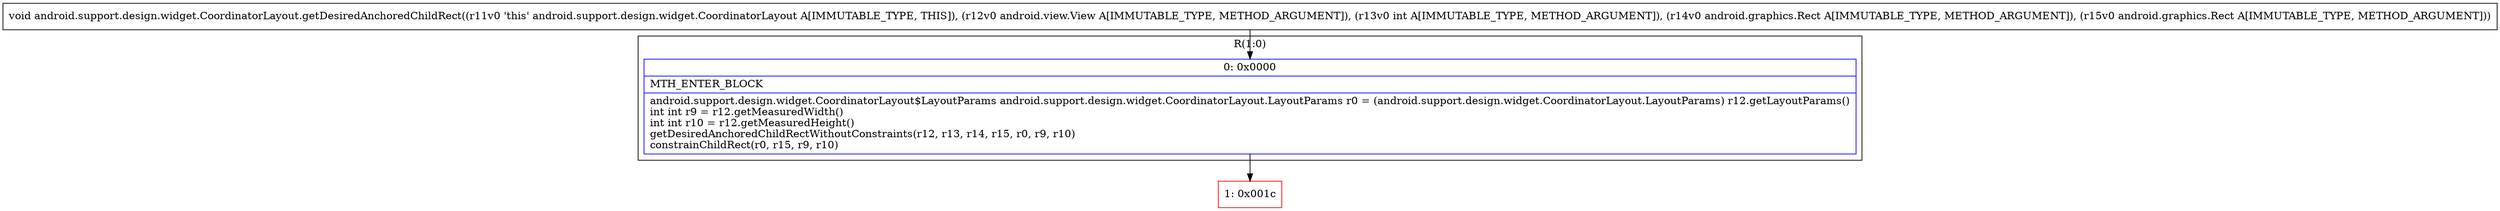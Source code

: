 digraph "CFG forandroid.support.design.widget.CoordinatorLayout.getDesiredAnchoredChildRect(Landroid\/view\/View;ILandroid\/graphics\/Rect;Landroid\/graphics\/Rect;)V" {
subgraph cluster_Region_926875449 {
label = "R(1:0)";
node [shape=record,color=blue];
Node_0 [shape=record,label="{0\:\ 0x0000|MTH_ENTER_BLOCK\l|android.support.design.widget.CoordinatorLayout$LayoutParams android.support.design.widget.CoordinatorLayout.LayoutParams r0 = (android.support.design.widget.CoordinatorLayout.LayoutParams) r12.getLayoutParams()\lint int r9 = r12.getMeasuredWidth()\lint int r10 = r12.getMeasuredHeight()\lgetDesiredAnchoredChildRectWithoutConstraints(r12, r13, r14, r15, r0, r9, r10)\lconstrainChildRect(r0, r15, r9, r10)\l}"];
}
Node_1 [shape=record,color=red,label="{1\:\ 0x001c}"];
MethodNode[shape=record,label="{void android.support.design.widget.CoordinatorLayout.getDesiredAnchoredChildRect((r11v0 'this' android.support.design.widget.CoordinatorLayout A[IMMUTABLE_TYPE, THIS]), (r12v0 android.view.View A[IMMUTABLE_TYPE, METHOD_ARGUMENT]), (r13v0 int A[IMMUTABLE_TYPE, METHOD_ARGUMENT]), (r14v0 android.graphics.Rect A[IMMUTABLE_TYPE, METHOD_ARGUMENT]), (r15v0 android.graphics.Rect A[IMMUTABLE_TYPE, METHOD_ARGUMENT])) }"];
MethodNode -> Node_0;
Node_0 -> Node_1;
}

